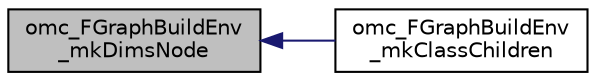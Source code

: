 digraph "omc_FGraphBuildEnv_mkDimsNode"
{
  edge [fontname="Helvetica",fontsize="10",labelfontname="Helvetica",labelfontsize="10"];
  node [fontname="Helvetica",fontsize="10",shape=record];
  rankdir="LR";
  Node208 [label="omc_FGraphBuildEnv\l_mkDimsNode",height=0.2,width=0.4,color="black", fillcolor="grey75", style="filled", fontcolor="black"];
  Node208 -> Node209 [dir="back",color="midnightblue",fontsize="10",style="solid",fontname="Helvetica"];
  Node209 [label="omc_FGraphBuildEnv\l_mkClassChildren",height=0.2,width=0.4,color="black", fillcolor="white", style="filled",URL="$d2/df6/_f_graph_build_env_8c.html#a7f0e57a80dfbca61b144ceaf51638b1c"];
}
